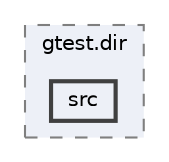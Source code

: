 digraph "/Users/yjack/GitHub/SimEvo/build/_deps/googletest-build/googletest/CMakeFiles/gtest.dir/src"
{
 // LATEX_PDF_SIZE
  bgcolor="transparent";
  edge [fontname=Helvetica,fontsize=10,labelfontname=Helvetica,labelfontsize=10];
  node [fontname=Helvetica,fontsize=10,shape=box,height=0.2,width=0.4];
  compound=true
  subgraph clusterdir_94f3a380a549aa74139e5b2c263a33a6 {
    graph [ bgcolor="#edf0f7", pencolor="grey50", label="gtest.dir", fontname=Helvetica,fontsize=10 style="filled,dashed", URL="dir_94f3a380a549aa74139e5b2c263a33a6.html",tooltip=""]
  dir_91ca58ec99b2d4f6fc0a7ce202593903 [label="src", fillcolor="#edf0f7", color="grey25", style="filled,bold", URL="dir_91ca58ec99b2d4f6fc0a7ce202593903.html",tooltip=""];
  }
}
